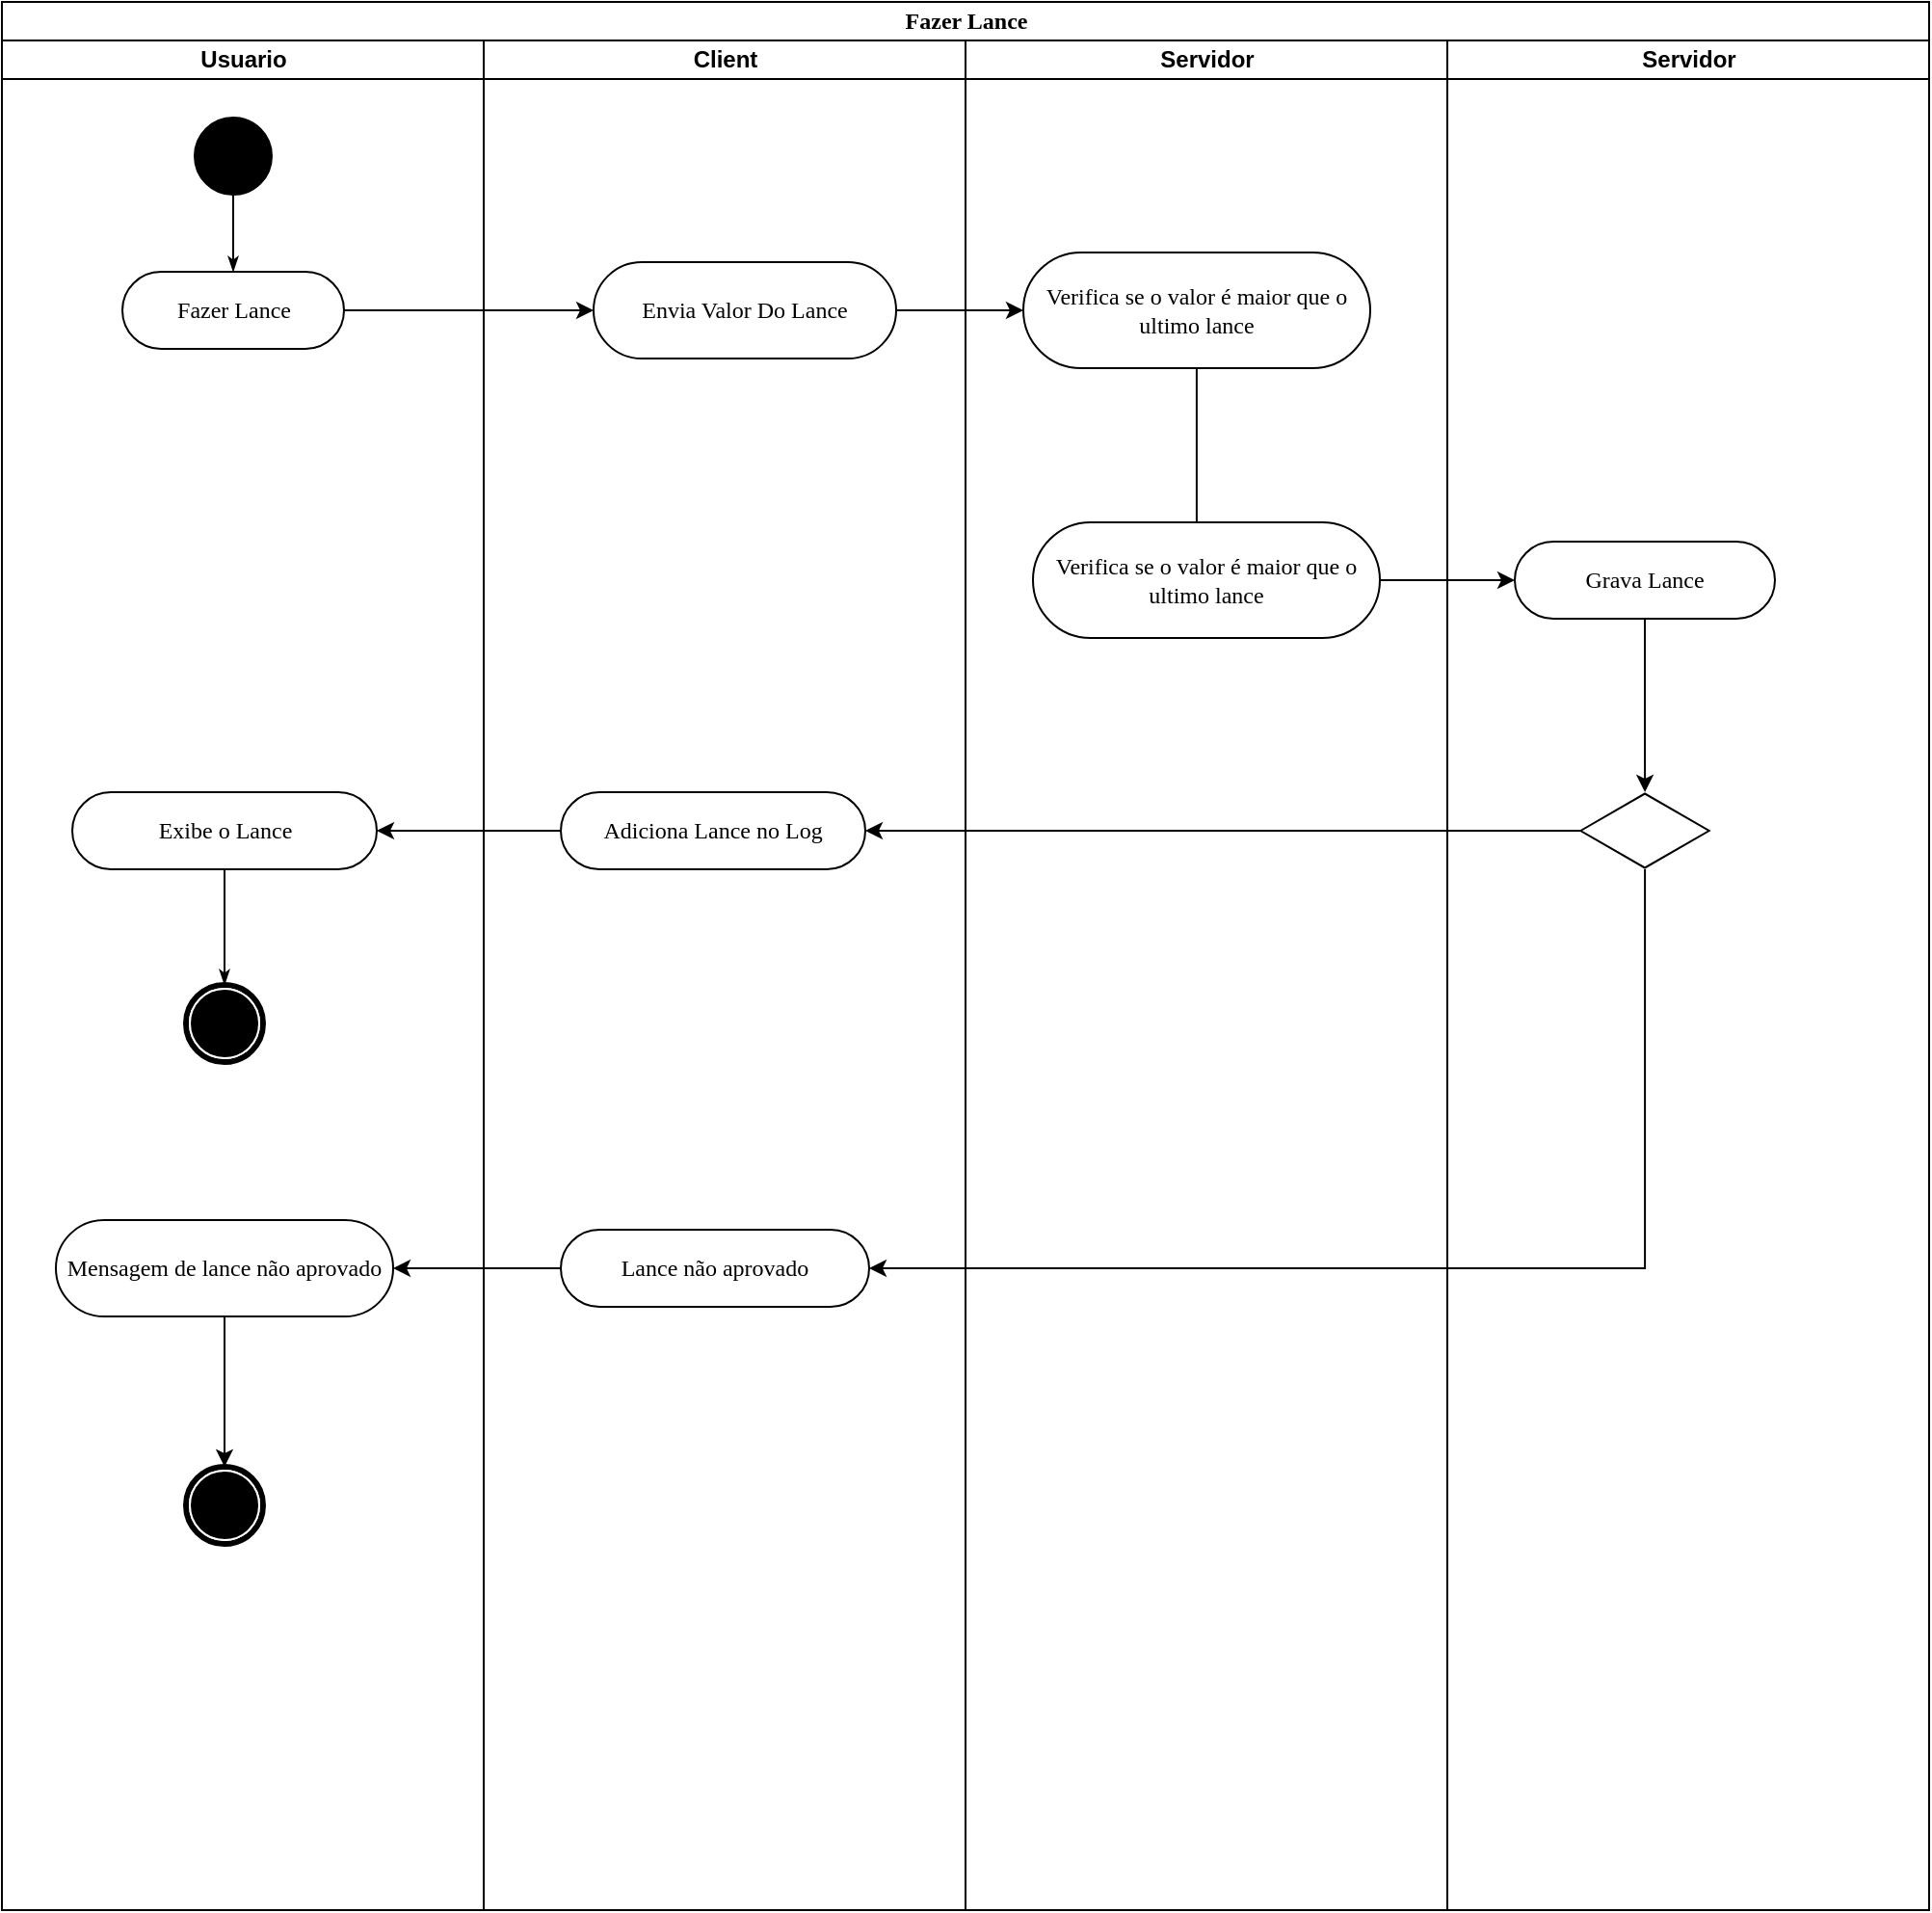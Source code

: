 <mxfile version="20.4.0" type="device"><diagram name="Page-1" id="0783ab3e-0a74-02c8-0abd-f7b4e66b4bec"><mxGraphModel dx="1259" dy="549" grid="0" gridSize="10" guides="1" tooltips="1" connect="1" arrows="1" fold="1" page="1" pageScale="1" pageWidth="850" pageHeight="1100" background="none" math="0" shadow="0"><root><mxCell id="0"/><mxCell id="1" parent="0"/><mxCell id="1c1d494c118603dd-1" value="Fazer Lance" style="swimlane;html=1;childLayout=stackLayout;startSize=20;rounded=0;shadow=0;comic=0;labelBackgroundColor=none;strokeWidth=1;fontFamily=Verdana;fontSize=12;align=center;" parent="1" vertex="1"><mxGeometry x="40" y="20" width="1000" height="990" as="geometry"/></mxCell><mxCell id="1c1d494c118603dd-2" value="Usuario" style="swimlane;html=1;startSize=20;" parent="1c1d494c118603dd-1" vertex="1"><mxGeometry y="20" width="250" height="970" as="geometry"/></mxCell><mxCell id="60571a20871a0731-4" value="" style="ellipse;whiteSpace=wrap;html=1;rounded=0;shadow=0;comic=0;labelBackgroundColor=none;strokeWidth=1;fillColor=#000000;fontFamily=Verdana;fontSize=12;align=center;" parent="1c1d494c118603dd-2" vertex="1"><mxGeometry x="100" y="40" width="40" height="40" as="geometry"/></mxCell><mxCell id="60571a20871a0731-8" value="Fazer Lance" style="rounded=1;whiteSpace=wrap;html=1;shadow=0;comic=0;labelBackgroundColor=none;strokeWidth=1;fontFamily=Verdana;fontSize=12;align=center;arcSize=50;" parent="1c1d494c118603dd-2" vertex="1"><mxGeometry x="62.5" y="120" width="115" height="40" as="geometry"/></mxCell><mxCell id="1c1d494c118603dd-27" style="edgeStyle=orthogonalEdgeStyle;rounded=0;html=1;labelBackgroundColor=none;startArrow=none;startFill=0;startSize=5;endArrow=classicThin;endFill=1;endSize=5;jettySize=auto;orthogonalLoop=1;strokeWidth=1;fontFamily=Verdana;fontSize=12" parent="1c1d494c118603dd-2" source="60571a20871a0731-4" target="60571a20871a0731-8" edge="1"><mxGeometry relative="1" as="geometry"/></mxCell><mxCell id="V-KXgD07dnIA8WXLergE-41" value="Exibe o Lance" style="rounded=1;whiteSpace=wrap;html=1;shadow=0;comic=0;labelBackgroundColor=none;strokeWidth=1;fontFamily=Verdana;fontSize=12;align=center;arcSize=50;" parent="1c1d494c118603dd-2" vertex="1"><mxGeometry x="36.5" y="390" width="158" height="40" as="geometry"/></mxCell><mxCell id="V-KXgD07dnIA8WXLergE-46" style="edgeStyle=orthogonalEdgeStyle;rounded=0;orthogonalLoop=1;jettySize=auto;html=1;entryX=0.5;entryY=0;entryDx=0;entryDy=0;" parent="1c1d494c118603dd-2" source="V-KXgD07dnIA8WXLergE-42" target="V-KXgD07dnIA8WXLergE-45" edge="1"><mxGeometry relative="1" as="geometry"/></mxCell><mxCell id="V-KXgD07dnIA8WXLergE-42" value="Mensagem de lance não aprovado" style="rounded=1;whiteSpace=wrap;html=1;shadow=0;comic=0;labelBackgroundColor=none;strokeWidth=1;fontFamily=Verdana;fontSize=12;align=center;arcSize=50;" parent="1c1d494c118603dd-2" vertex="1"><mxGeometry x="28" y="612" width="175" height="50" as="geometry"/></mxCell><mxCell id="1c1d494c118603dd-45" style="edgeStyle=none;rounded=0;html=1;labelBackgroundColor=none;startArrow=none;startFill=0;startSize=5;endArrow=classicThin;endFill=1;endSize=5;jettySize=auto;orthogonalLoop=1;strokeWidth=1;fontFamily=Verdana;fontSize=12;exitX=0.5;exitY=1;exitDx=0;exitDy=0;" parent="1c1d494c118603dd-2" source="V-KXgD07dnIA8WXLergE-41" target="60571a20871a0731-5" edge="1"><mxGeometry relative="1" as="geometry"><mxPoint x="115.5" y="450" as="sourcePoint"/></mxGeometry></mxCell><mxCell id="60571a20871a0731-5" value="" style="shape=mxgraph.bpmn.shape;html=1;verticalLabelPosition=bottom;labelBackgroundColor=#ffffff;verticalAlign=top;perimeter=ellipsePerimeter;outline=end;symbol=terminate;rounded=0;shadow=0;comic=0;strokeWidth=1;fontFamily=Verdana;fontSize=12;align=center;" parent="1c1d494c118603dd-2" vertex="1"><mxGeometry x="95.5" y="490" width="40" height="40" as="geometry"/></mxCell><mxCell id="V-KXgD07dnIA8WXLergE-45" value="" style="shape=mxgraph.bpmn.shape;html=1;verticalLabelPosition=bottom;labelBackgroundColor=#ffffff;verticalAlign=top;perimeter=ellipsePerimeter;outline=end;symbol=terminate;rounded=0;shadow=0;comic=0;strokeWidth=1;fontFamily=Verdana;fontSize=12;align=center;" parent="1c1d494c118603dd-2" vertex="1"><mxGeometry x="95.5" y="740" width="40" height="40" as="geometry"/></mxCell><mxCell id="1c1d494c118603dd-3" value="Client" style="swimlane;html=1;startSize=20;" parent="1c1d494c118603dd-1" vertex="1"><mxGeometry x="250" y="20" width="250" height="970" as="geometry"/></mxCell><mxCell id="V-KXgD07dnIA8WXLergE-2" value="Envia Valor Do Lance" style="rounded=1;whiteSpace=wrap;html=1;shadow=0;comic=0;labelBackgroundColor=none;strokeWidth=1;fontFamily=Verdana;fontSize=12;align=center;arcSize=50;" parent="1c1d494c118603dd-3" vertex="1"><mxGeometry x="57" y="115" width="157" height="50" as="geometry"/></mxCell><mxCell id="V-KXgD07dnIA8WXLergE-9" value="Adiciona Lance no Log" style="rounded=1;whiteSpace=wrap;html=1;shadow=0;comic=0;labelBackgroundColor=none;strokeWidth=1;fontFamily=Verdana;fontSize=12;align=center;arcSize=50;" parent="1c1d494c118603dd-3" vertex="1"><mxGeometry x="40" y="390" width="158" height="40" as="geometry"/></mxCell><mxCell id="V-KXgD07dnIA8WXLergE-10" value="Lance não aprovado" style="rounded=1;whiteSpace=wrap;html=1;shadow=0;comic=0;labelBackgroundColor=none;strokeWidth=1;fontFamily=Verdana;fontSize=12;align=center;arcSize=50;" parent="1c1d494c118603dd-3" vertex="1"><mxGeometry x="40" y="617" width="160" height="40" as="geometry"/></mxCell><mxCell id="V-KXgD07dnIA8WXLergE-3" style="edgeStyle=orthogonalEdgeStyle;rounded=0;orthogonalLoop=1;jettySize=auto;html=1;entryX=0;entryY=0.5;entryDx=0;entryDy=0;" parent="1c1d494c118603dd-1" source="60571a20871a0731-8" target="V-KXgD07dnIA8WXLergE-2" edge="1"><mxGeometry relative="1" as="geometry"/></mxCell><mxCell id="V-KXgD07dnIA8WXLergE-5" style="edgeStyle=orthogonalEdgeStyle;rounded=0;orthogonalLoop=1;jettySize=auto;html=1;exitX=1;exitY=0.5;exitDx=0;exitDy=0;entryX=0;entryY=0.5;entryDx=0;entryDy=0;" parent="1c1d494c118603dd-1" source="V-KXgD07dnIA8WXLergE-2" target="V-KXgD07dnIA8WXLergE-4" edge="1"><mxGeometry relative="1" as="geometry"/></mxCell><mxCell id="1c1d494c118603dd-4" value="Servidor" style="swimlane;html=1;startSize=20;" parent="1c1d494c118603dd-1" vertex="1"><mxGeometry x="500" y="20" width="250" height="970" as="geometry"/></mxCell><mxCell id="V-KXgD07dnIA8WXLergE-18" style="edgeStyle=orthogonalEdgeStyle;rounded=0;orthogonalLoop=1;jettySize=auto;html=1;entryX=0.472;entryY=0.167;entryDx=0;entryDy=0;entryPerimeter=0;" parent="1c1d494c118603dd-4" source="V-KXgD07dnIA8WXLergE-4" target="V-KXgD07dnIA8WXLergE-17" edge="1"><mxGeometry relative="1" as="geometry"/></mxCell><mxCell id="V-KXgD07dnIA8WXLergE-4" value="Verifica se o valor é maior que o ultimo lance" style="rounded=1;whiteSpace=wrap;html=1;shadow=0;comic=0;labelBackgroundColor=none;strokeWidth=1;fontFamily=Verdana;fontSize=12;align=center;arcSize=50;" parent="1c1d494c118603dd-4" vertex="1"><mxGeometry x="30" y="110" width="180" height="60" as="geometry"/></mxCell><mxCell id="V-KXgD07dnIA8WXLergE-17" value="Verifica se o valor é maior que o ultimo lance" style="rounded=1;whiteSpace=wrap;html=1;shadow=0;comic=0;labelBackgroundColor=none;strokeWidth=1;fontFamily=Verdana;fontSize=12;align=center;arcSize=50;" parent="1c1d494c118603dd-4" vertex="1"><mxGeometry x="35.0" y="250" width="180" height="60" as="geometry"/></mxCell><mxCell id="V-KXgD07dnIA8WXLergE-43" style="edgeStyle=orthogonalEdgeStyle;rounded=0;orthogonalLoop=1;jettySize=auto;html=1;entryX=1;entryY=0.5;entryDx=0;entryDy=0;" parent="1c1d494c118603dd-1" source="V-KXgD07dnIA8WXLergE-9" target="V-KXgD07dnIA8WXLergE-41" edge="1"><mxGeometry relative="1" as="geometry"/></mxCell><mxCell id="V-KXgD07dnIA8WXLergE-44" style="edgeStyle=orthogonalEdgeStyle;rounded=0;orthogonalLoop=1;jettySize=auto;html=1;entryX=1;entryY=0.5;entryDx=0;entryDy=0;" parent="1c1d494c118603dd-1" source="V-KXgD07dnIA8WXLergE-10" target="V-KXgD07dnIA8WXLergE-42" edge="1"><mxGeometry relative="1" as="geometry"/></mxCell><mxCell id="V-KXgD07dnIA8WXLergE-34" style="edgeStyle=orthogonalEdgeStyle;rounded=0;orthogonalLoop=1;jettySize=auto;html=1;entryX=1;entryY=0.5;entryDx=0;entryDy=0;" parent="1c1d494c118603dd-1" source="V-KXgD07dnIA8WXLergE-28" target="V-KXgD07dnIA8WXLergE-9" edge="1"><mxGeometry relative="1" as="geometry"/></mxCell><mxCell id="V-KXgD07dnIA8WXLergE-36" style="edgeStyle=orthogonalEdgeStyle;rounded=0;orthogonalLoop=1;jettySize=auto;html=1;entryX=1;entryY=0.5;entryDx=0;entryDy=0;" parent="1c1d494c118603dd-1" source="V-KXgD07dnIA8WXLergE-28" target="V-KXgD07dnIA8WXLergE-10" edge="1"><mxGeometry relative="1" as="geometry"><Array as="points"><mxPoint x="853" y="657"/></Array></mxGeometry></mxCell><mxCell id="V-KXgD07dnIA8WXLergE-31" style="edgeStyle=orthogonalEdgeStyle;rounded=0;orthogonalLoop=1;jettySize=auto;html=1;" parent="1c1d494c118603dd-1" source="V-KXgD07dnIA8WXLergE-17" target="V-KXgD07dnIA8WXLergE-30" edge="1"><mxGeometry relative="1" as="geometry"/></mxCell><mxCell id="V-KXgD07dnIA8WXLergE-23" value="Servidor" style="swimlane;html=1;startSize=20;" parent="1c1d494c118603dd-1" vertex="1"><mxGeometry x="750" y="20" width="250" height="970" as="geometry"/></mxCell><mxCell id="V-KXgD07dnIA8WXLergE-28" value="" style="html=1;whiteSpace=wrap;aspect=fixed;shape=isoRectangle;" parent="V-KXgD07dnIA8WXLergE-23" vertex="1"><mxGeometry x="69.16" y="390" width="66.67" height="40" as="geometry"/></mxCell><mxCell id="V-KXgD07dnIA8WXLergE-33" style="edgeStyle=orthogonalEdgeStyle;rounded=0;orthogonalLoop=1;jettySize=auto;html=1;" parent="V-KXgD07dnIA8WXLergE-23" source="V-KXgD07dnIA8WXLergE-30" target="V-KXgD07dnIA8WXLergE-28" edge="1"><mxGeometry relative="1" as="geometry"/></mxCell><mxCell id="V-KXgD07dnIA8WXLergE-30" value="Grava Lance" style="rounded=1;whiteSpace=wrap;html=1;shadow=0;comic=0;labelBackgroundColor=none;strokeWidth=1;fontFamily=Verdana;fontSize=12;align=center;arcSize=50;" parent="V-KXgD07dnIA8WXLergE-23" vertex="1"><mxGeometry x="35" y="260" width="135" height="40" as="geometry"/></mxCell></root></mxGraphModel></diagram></mxfile>